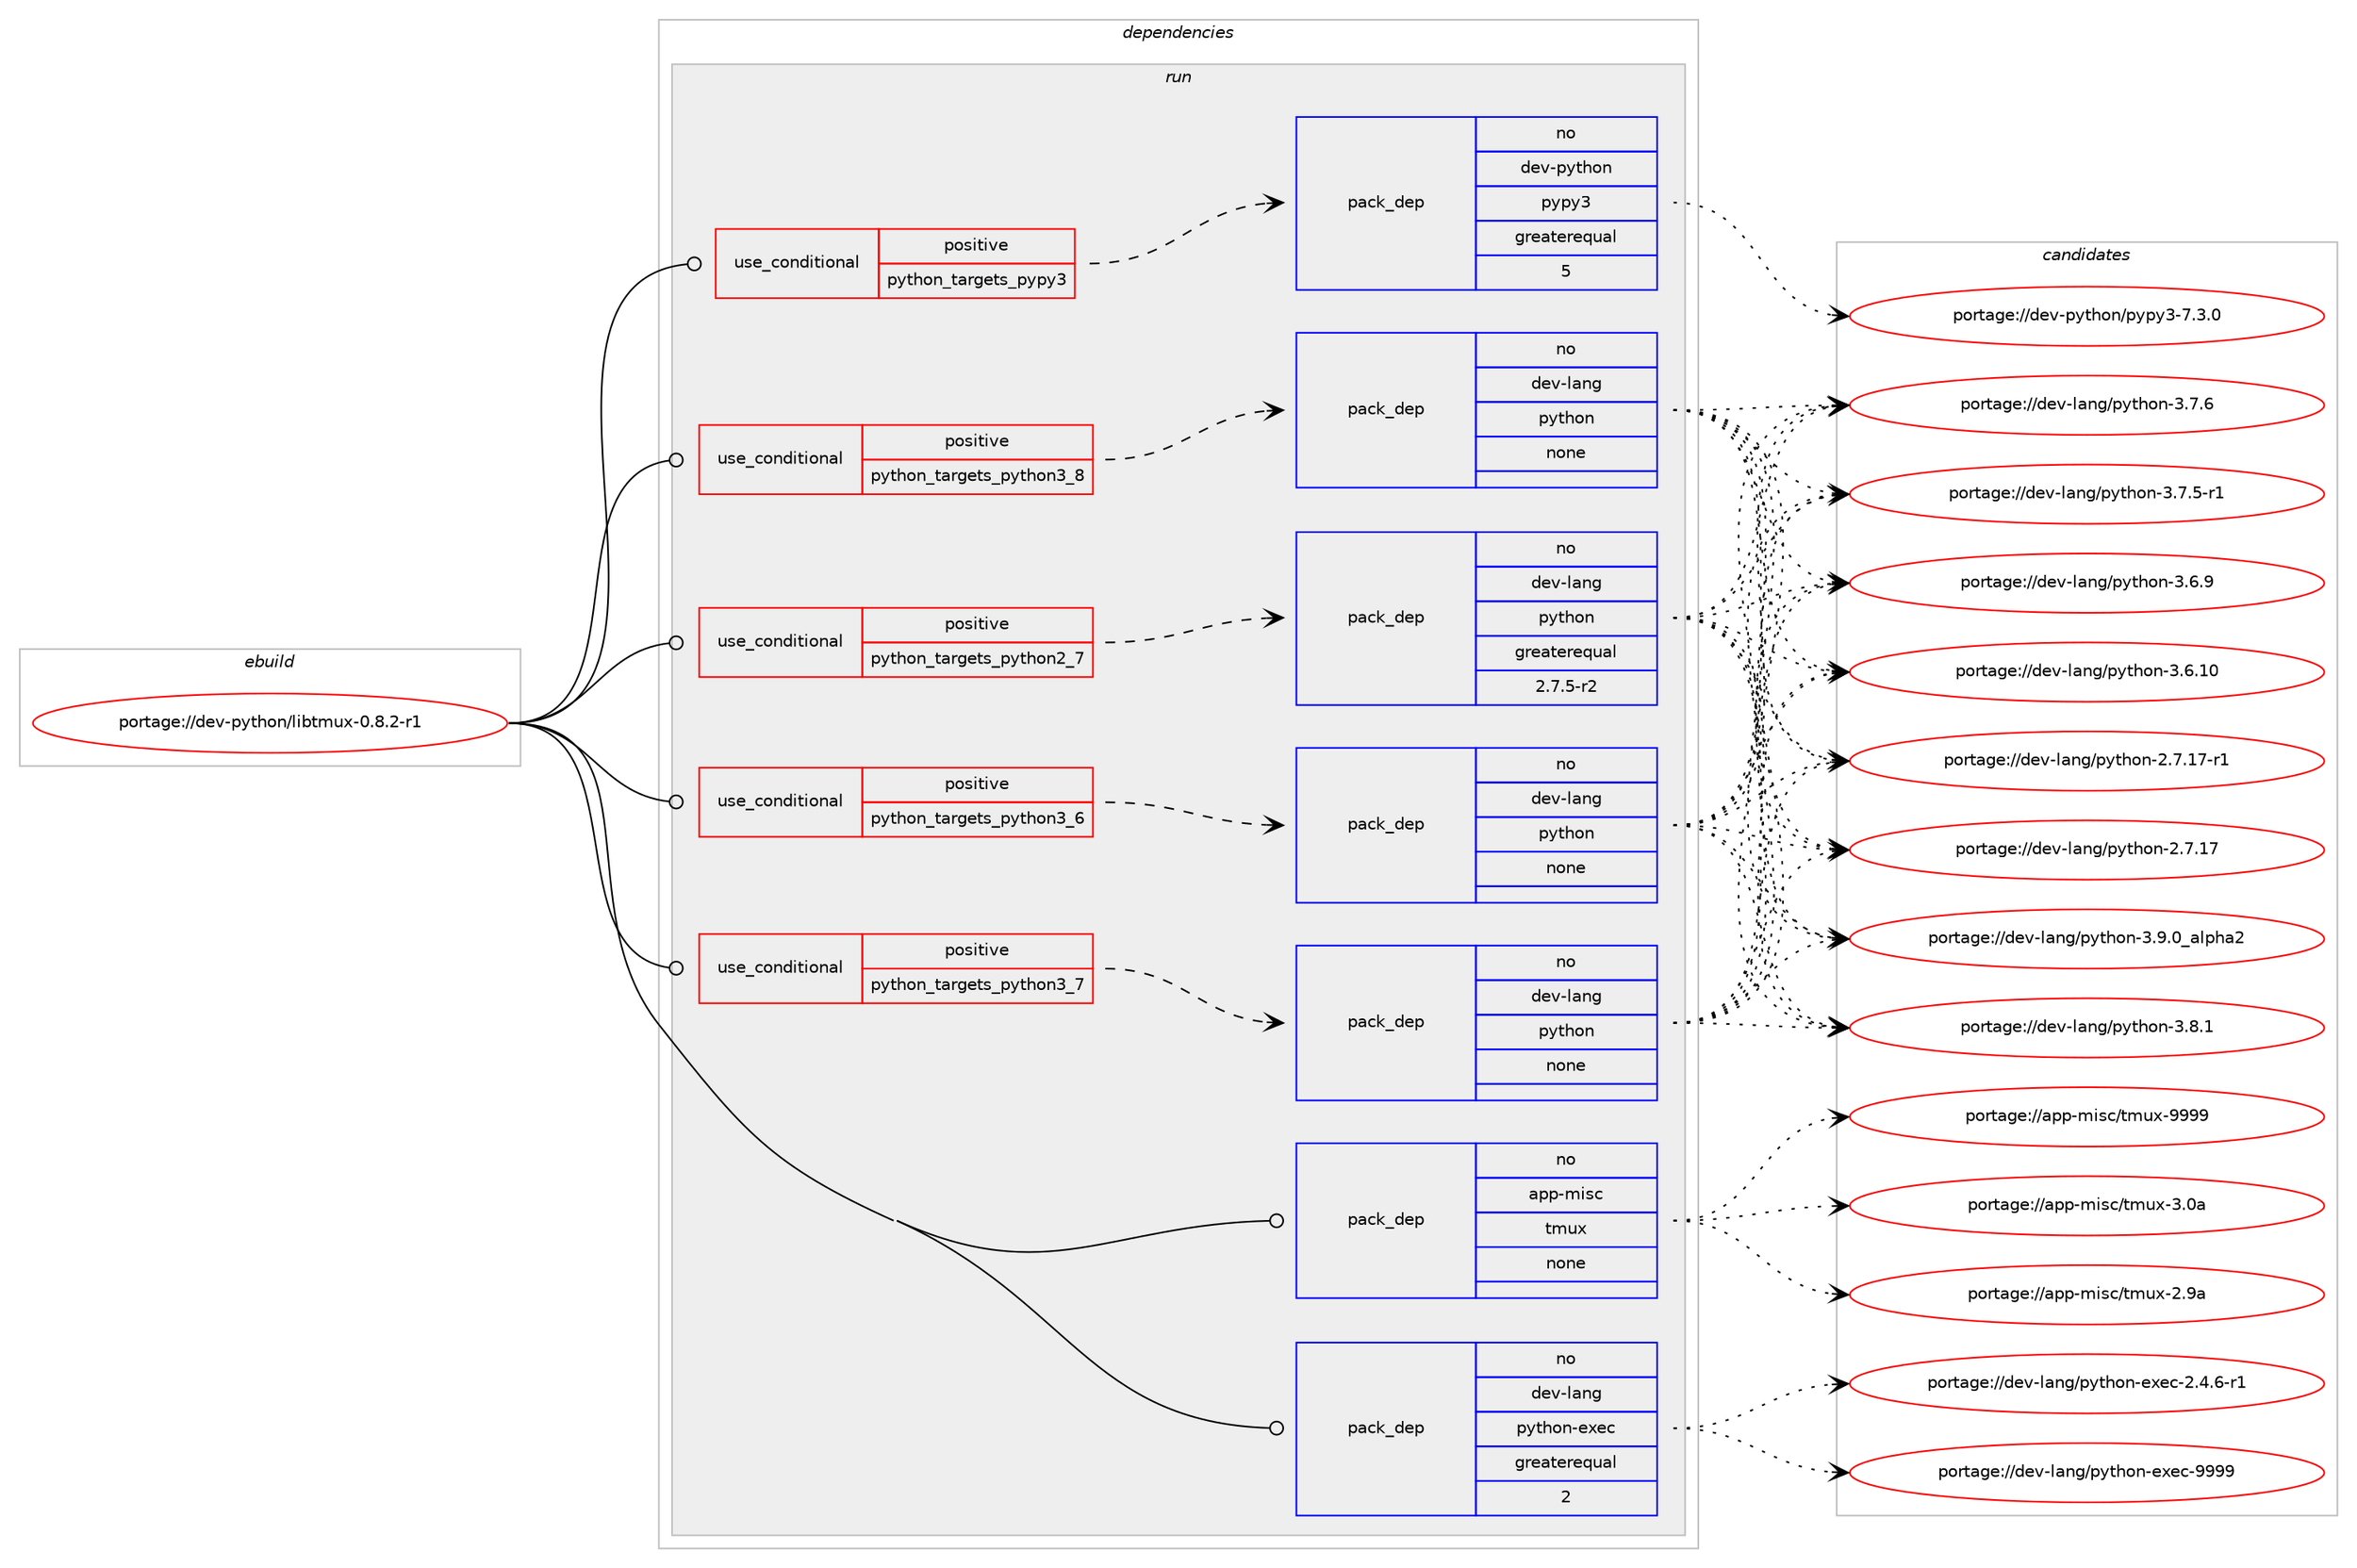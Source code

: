 digraph prolog {

# *************
# Graph options
# *************

newrank=true;
concentrate=true;
compound=true;
graph [rankdir=LR,fontname=Helvetica,fontsize=10,ranksep=1.5];#, ranksep=2.5, nodesep=0.2];
edge  [arrowhead=vee];
node  [fontname=Helvetica,fontsize=10];

# **********
# The ebuild
# **********

subgraph cluster_leftcol {
color=gray;
label=<<i>ebuild</i>>;
id [label="portage://dev-python/libtmux-0.8.2-r1", color=red, width=4, href="../dev-python/libtmux-0.8.2-r1.svg"];
}

# ****************
# The dependencies
# ****************

subgraph cluster_midcol {
color=gray;
label=<<i>dependencies</i>>;
subgraph cluster_compile {
fillcolor="#eeeeee";
style=filled;
label=<<i>compile</i>>;
}
subgraph cluster_compileandrun {
fillcolor="#eeeeee";
style=filled;
label=<<i>compile and run</i>>;
}
subgraph cluster_run {
fillcolor="#eeeeee";
style=filled;
label=<<i>run</i>>;
subgraph cond113482 {
dependency452274 [label=<<TABLE BORDER="0" CELLBORDER="1" CELLSPACING="0" CELLPADDING="4"><TR><TD ROWSPAN="3" CELLPADDING="10">use_conditional</TD></TR><TR><TD>positive</TD></TR><TR><TD>python_targets_pypy3</TD></TR></TABLE>>, shape=none, color=red];
subgraph pack333812 {
dependency452275 [label=<<TABLE BORDER="0" CELLBORDER="1" CELLSPACING="0" CELLPADDING="4" WIDTH="220"><TR><TD ROWSPAN="6" CELLPADDING="30">pack_dep</TD></TR><TR><TD WIDTH="110">no</TD></TR><TR><TD>dev-python</TD></TR><TR><TD>pypy3</TD></TR><TR><TD>greaterequal</TD></TR><TR><TD>5</TD></TR></TABLE>>, shape=none, color=blue];
}
dependency452274:e -> dependency452275:w [weight=20,style="dashed",arrowhead="vee"];
}
id:e -> dependency452274:w [weight=20,style="solid",arrowhead="odot"];
subgraph cond113483 {
dependency452276 [label=<<TABLE BORDER="0" CELLBORDER="1" CELLSPACING="0" CELLPADDING="4"><TR><TD ROWSPAN="3" CELLPADDING="10">use_conditional</TD></TR><TR><TD>positive</TD></TR><TR><TD>python_targets_python2_7</TD></TR></TABLE>>, shape=none, color=red];
subgraph pack333813 {
dependency452277 [label=<<TABLE BORDER="0" CELLBORDER="1" CELLSPACING="0" CELLPADDING="4" WIDTH="220"><TR><TD ROWSPAN="6" CELLPADDING="30">pack_dep</TD></TR><TR><TD WIDTH="110">no</TD></TR><TR><TD>dev-lang</TD></TR><TR><TD>python</TD></TR><TR><TD>greaterequal</TD></TR><TR><TD>2.7.5-r2</TD></TR></TABLE>>, shape=none, color=blue];
}
dependency452276:e -> dependency452277:w [weight=20,style="dashed",arrowhead="vee"];
}
id:e -> dependency452276:w [weight=20,style="solid",arrowhead="odot"];
subgraph cond113484 {
dependency452278 [label=<<TABLE BORDER="0" CELLBORDER="1" CELLSPACING="0" CELLPADDING="4"><TR><TD ROWSPAN="3" CELLPADDING="10">use_conditional</TD></TR><TR><TD>positive</TD></TR><TR><TD>python_targets_python3_6</TD></TR></TABLE>>, shape=none, color=red];
subgraph pack333814 {
dependency452279 [label=<<TABLE BORDER="0" CELLBORDER="1" CELLSPACING="0" CELLPADDING="4" WIDTH="220"><TR><TD ROWSPAN="6" CELLPADDING="30">pack_dep</TD></TR><TR><TD WIDTH="110">no</TD></TR><TR><TD>dev-lang</TD></TR><TR><TD>python</TD></TR><TR><TD>none</TD></TR><TR><TD></TD></TR></TABLE>>, shape=none, color=blue];
}
dependency452278:e -> dependency452279:w [weight=20,style="dashed",arrowhead="vee"];
}
id:e -> dependency452278:w [weight=20,style="solid",arrowhead="odot"];
subgraph cond113485 {
dependency452280 [label=<<TABLE BORDER="0" CELLBORDER="1" CELLSPACING="0" CELLPADDING="4"><TR><TD ROWSPAN="3" CELLPADDING="10">use_conditional</TD></TR><TR><TD>positive</TD></TR><TR><TD>python_targets_python3_7</TD></TR></TABLE>>, shape=none, color=red];
subgraph pack333815 {
dependency452281 [label=<<TABLE BORDER="0" CELLBORDER="1" CELLSPACING="0" CELLPADDING="4" WIDTH="220"><TR><TD ROWSPAN="6" CELLPADDING="30">pack_dep</TD></TR><TR><TD WIDTH="110">no</TD></TR><TR><TD>dev-lang</TD></TR><TR><TD>python</TD></TR><TR><TD>none</TD></TR><TR><TD></TD></TR></TABLE>>, shape=none, color=blue];
}
dependency452280:e -> dependency452281:w [weight=20,style="dashed",arrowhead="vee"];
}
id:e -> dependency452280:w [weight=20,style="solid",arrowhead="odot"];
subgraph cond113486 {
dependency452282 [label=<<TABLE BORDER="0" CELLBORDER="1" CELLSPACING="0" CELLPADDING="4"><TR><TD ROWSPAN="3" CELLPADDING="10">use_conditional</TD></TR><TR><TD>positive</TD></TR><TR><TD>python_targets_python3_8</TD></TR></TABLE>>, shape=none, color=red];
subgraph pack333816 {
dependency452283 [label=<<TABLE BORDER="0" CELLBORDER="1" CELLSPACING="0" CELLPADDING="4" WIDTH="220"><TR><TD ROWSPAN="6" CELLPADDING="30">pack_dep</TD></TR><TR><TD WIDTH="110">no</TD></TR><TR><TD>dev-lang</TD></TR><TR><TD>python</TD></TR><TR><TD>none</TD></TR><TR><TD></TD></TR></TABLE>>, shape=none, color=blue];
}
dependency452282:e -> dependency452283:w [weight=20,style="dashed",arrowhead="vee"];
}
id:e -> dependency452282:w [weight=20,style="solid",arrowhead="odot"];
subgraph pack333817 {
dependency452284 [label=<<TABLE BORDER="0" CELLBORDER="1" CELLSPACING="0" CELLPADDING="4" WIDTH="220"><TR><TD ROWSPAN="6" CELLPADDING="30">pack_dep</TD></TR><TR><TD WIDTH="110">no</TD></TR><TR><TD>app-misc</TD></TR><TR><TD>tmux</TD></TR><TR><TD>none</TD></TR><TR><TD></TD></TR></TABLE>>, shape=none, color=blue];
}
id:e -> dependency452284:w [weight=20,style="solid",arrowhead="odot"];
subgraph pack333818 {
dependency452285 [label=<<TABLE BORDER="0" CELLBORDER="1" CELLSPACING="0" CELLPADDING="4" WIDTH="220"><TR><TD ROWSPAN="6" CELLPADDING="30">pack_dep</TD></TR><TR><TD WIDTH="110">no</TD></TR><TR><TD>dev-lang</TD></TR><TR><TD>python-exec</TD></TR><TR><TD>greaterequal</TD></TR><TR><TD>2</TD></TR></TABLE>>, shape=none, color=blue];
}
id:e -> dependency452285:w [weight=20,style="solid",arrowhead="odot"];
}
}

# **************
# The candidates
# **************

subgraph cluster_choices {
rank=same;
color=gray;
label=<<i>candidates</i>>;

subgraph choice333812 {
color=black;
nodesep=1;
choice100101118451121211161041111104711212111212151455546514648 [label="portage://dev-python/pypy3-7.3.0", color=red, width=4,href="../dev-python/pypy3-7.3.0.svg"];
dependency452275:e -> choice100101118451121211161041111104711212111212151455546514648:w [style=dotted,weight="100"];
}
subgraph choice333813 {
color=black;
nodesep=1;
choice10010111845108971101034711212111610411111045514657464895971081121049750 [label="portage://dev-lang/python-3.9.0_alpha2", color=red, width=4,href="../dev-lang/python-3.9.0_alpha2.svg"];
choice100101118451089711010347112121116104111110455146564649 [label="portage://dev-lang/python-3.8.1", color=red, width=4,href="../dev-lang/python-3.8.1.svg"];
choice100101118451089711010347112121116104111110455146554654 [label="portage://dev-lang/python-3.7.6", color=red, width=4,href="../dev-lang/python-3.7.6.svg"];
choice1001011184510897110103471121211161041111104551465546534511449 [label="portage://dev-lang/python-3.7.5-r1", color=red, width=4,href="../dev-lang/python-3.7.5-r1.svg"];
choice100101118451089711010347112121116104111110455146544657 [label="portage://dev-lang/python-3.6.9", color=red, width=4,href="../dev-lang/python-3.6.9.svg"];
choice10010111845108971101034711212111610411111045514654464948 [label="portage://dev-lang/python-3.6.10", color=red, width=4,href="../dev-lang/python-3.6.10.svg"];
choice100101118451089711010347112121116104111110455046554649554511449 [label="portage://dev-lang/python-2.7.17-r1", color=red, width=4,href="../dev-lang/python-2.7.17-r1.svg"];
choice10010111845108971101034711212111610411111045504655464955 [label="portage://dev-lang/python-2.7.17", color=red, width=4,href="../dev-lang/python-2.7.17.svg"];
dependency452277:e -> choice10010111845108971101034711212111610411111045514657464895971081121049750:w [style=dotted,weight="100"];
dependency452277:e -> choice100101118451089711010347112121116104111110455146564649:w [style=dotted,weight="100"];
dependency452277:e -> choice100101118451089711010347112121116104111110455146554654:w [style=dotted,weight="100"];
dependency452277:e -> choice1001011184510897110103471121211161041111104551465546534511449:w [style=dotted,weight="100"];
dependency452277:e -> choice100101118451089711010347112121116104111110455146544657:w [style=dotted,weight="100"];
dependency452277:e -> choice10010111845108971101034711212111610411111045514654464948:w [style=dotted,weight="100"];
dependency452277:e -> choice100101118451089711010347112121116104111110455046554649554511449:w [style=dotted,weight="100"];
dependency452277:e -> choice10010111845108971101034711212111610411111045504655464955:w [style=dotted,weight="100"];
}
subgraph choice333814 {
color=black;
nodesep=1;
choice10010111845108971101034711212111610411111045514657464895971081121049750 [label="portage://dev-lang/python-3.9.0_alpha2", color=red, width=4,href="../dev-lang/python-3.9.0_alpha2.svg"];
choice100101118451089711010347112121116104111110455146564649 [label="portage://dev-lang/python-3.8.1", color=red, width=4,href="../dev-lang/python-3.8.1.svg"];
choice100101118451089711010347112121116104111110455146554654 [label="portage://dev-lang/python-3.7.6", color=red, width=4,href="../dev-lang/python-3.7.6.svg"];
choice1001011184510897110103471121211161041111104551465546534511449 [label="portage://dev-lang/python-3.7.5-r1", color=red, width=4,href="../dev-lang/python-3.7.5-r1.svg"];
choice100101118451089711010347112121116104111110455146544657 [label="portage://dev-lang/python-3.6.9", color=red, width=4,href="../dev-lang/python-3.6.9.svg"];
choice10010111845108971101034711212111610411111045514654464948 [label="portage://dev-lang/python-3.6.10", color=red, width=4,href="../dev-lang/python-3.6.10.svg"];
choice100101118451089711010347112121116104111110455046554649554511449 [label="portage://dev-lang/python-2.7.17-r1", color=red, width=4,href="../dev-lang/python-2.7.17-r1.svg"];
choice10010111845108971101034711212111610411111045504655464955 [label="portage://dev-lang/python-2.7.17", color=red, width=4,href="../dev-lang/python-2.7.17.svg"];
dependency452279:e -> choice10010111845108971101034711212111610411111045514657464895971081121049750:w [style=dotted,weight="100"];
dependency452279:e -> choice100101118451089711010347112121116104111110455146564649:w [style=dotted,weight="100"];
dependency452279:e -> choice100101118451089711010347112121116104111110455146554654:w [style=dotted,weight="100"];
dependency452279:e -> choice1001011184510897110103471121211161041111104551465546534511449:w [style=dotted,weight="100"];
dependency452279:e -> choice100101118451089711010347112121116104111110455146544657:w [style=dotted,weight="100"];
dependency452279:e -> choice10010111845108971101034711212111610411111045514654464948:w [style=dotted,weight="100"];
dependency452279:e -> choice100101118451089711010347112121116104111110455046554649554511449:w [style=dotted,weight="100"];
dependency452279:e -> choice10010111845108971101034711212111610411111045504655464955:w [style=dotted,weight="100"];
}
subgraph choice333815 {
color=black;
nodesep=1;
choice10010111845108971101034711212111610411111045514657464895971081121049750 [label="portage://dev-lang/python-3.9.0_alpha2", color=red, width=4,href="../dev-lang/python-3.9.0_alpha2.svg"];
choice100101118451089711010347112121116104111110455146564649 [label="portage://dev-lang/python-3.8.1", color=red, width=4,href="../dev-lang/python-3.8.1.svg"];
choice100101118451089711010347112121116104111110455146554654 [label="portage://dev-lang/python-3.7.6", color=red, width=4,href="../dev-lang/python-3.7.6.svg"];
choice1001011184510897110103471121211161041111104551465546534511449 [label="portage://dev-lang/python-3.7.5-r1", color=red, width=4,href="../dev-lang/python-3.7.5-r1.svg"];
choice100101118451089711010347112121116104111110455146544657 [label="portage://dev-lang/python-3.6.9", color=red, width=4,href="../dev-lang/python-3.6.9.svg"];
choice10010111845108971101034711212111610411111045514654464948 [label="portage://dev-lang/python-3.6.10", color=red, width=4,href="../dev-lang/python-3.6.10.svg"];
choice100101118451089711010347112121116104111110455046554649554511449 [label="portage://dev-lang/python-2.7.17-r1", color=red, width=4,href="../dev-lang/python-2.7.17-r1.svg"];
choice10010111845108971101034711212111610411111045504655464955 [label="portage://dev-lang/python-2.7.17", color=red, width=4,href="../dev-lang/python-2.7.17.svg"];
dependency452281:e -> choice10010111845108971101034711212111610411111045514657464895971081121049750:w [style=dotted,weight="100"];
dependency452281:e -> choice100101118451089711010347112121116104111110455146564649:w [style=dotted,weight="100"];
dependency452281:e -> choice100101118451089711010347112121116104111110455146554654:w [style=dotted,weight="100"];
dependency452281:e -> choice1001011184510897110103471121211161041111104551465546534511449:w [style=dotted,weight="100"];
dependency452281:e -> choice100101118451089711010347112121116104111110455146544657:w [style=dotted,weight="100"];
dependency452281:e -> choice10010111845108971101034711212111610411111045514654464948:w [style=dotted,weight="100"];
dependency452281:e -> choice100101118451089711010347112121116104111110455046554649554511449:w [style=dotted,weight="100"];
dependency452281:e -> choice10010111845108971101034711212111610411111045504655464955:w [style=dotted,weight="100"];
}
subgraph choice333816 {
color=black;
nodesep=1;
choice10010111845108971101034711212111610411111045514657464895971081121049750 [label="portage://dev-lang/python-3.9.0_alpha2", color=red, width=4,href="../dev-lang/python-3.9.0_alpha2.svg"];
choice100101118451089711010347112121116104111110455146564649 [label="portage://dev-lang/python-3.8.1", color=red, width=4,href="../dev-lang/python-3.8.1.svg"];
choice100101118451089711010347112121116104111110455146554654 [label="portage://dev-lang/python-3.7.6", color=red, width=4,href="../dev-lang/python-3.7.6.svg"];
choice1001011184510897110103471121211161041111104551465546534511449 [label="portage://dev-lang/python-3.7.5-r1", color=red, width=4,href="../dev-lang/python-3.7.5-r1.svg"];
choice100101118451089711010347112121116104111110455146544657 [label="portage://dev-lang/python-3.6.9", color=red, width=4,href="../dev-lang/python-3.6.9.svg"];
choice10010111845108971101034711212111610411111045514654464948 [label="portage://dev-lang/python-3.6.10", color=red, width=4,href="../dev-lang/python-3.6.10.svg"];
choice100101118451089711010347112121116104111110455046554649554511449 [label="portage://dev-lang/python-2.7.17-r1", color=red, width=4,href="../dev-lang/python-2.7.17-r1.svg"];
choice10010111845108971101034711212111610411111045504655464955 [label="portage://dev-lang/python-2.7.17", color=red, width=4,href="../dev-lang/python-2.7.17.svg"];
dependency452283:e -> choice10010111845108971101034711212111610411111045514657464895971081121049750:w [style=dotted,weight="100"];
dependency452283:e -> choice100101118451089711010347112121116104111110455146564649:w [style=dotted,weight="100"];
dependency452283:e -> choice100101118451089711010347112121116104111110455146554654:w [style=dotted,weight="100"];
dependency452283:e -> choice1001011184510897110103471121211161041111104551465546534511449:w [style=dotted,weight="100"];
dependency452283:e -> choice100101118451089711010347112121116104111110455146544657:w [style=dotted,weight="100"];
dependency452283:e -> choice10010111845108971101034711212111610411111045514654464948:w [style=dotted,weight="100"];
dependency452283:e -> choice100101118451089711010347112121116104111110455046554649554511449:w [style=dotted,weight="100"];
dependency452283:e -> choice10010111845108971101034711212111610411111045504655464955:w [style=dotted,weight="100"];
}
subgraph choice333817 {
color=black;
nodesep=1;
choice971121124510910511599471161091171204557575757 [label="portage://app-misc/tmux-9999", color=red, width=4,href="../app-misc/tmux-9999.svg"];
choice971121124510910511599471161091171204551464897 [label="portage://app-misc/tmux-3.0a", color=red, width=4,href="../app-misc/tmux-3.0a.svg"];
choice971121124510910511599471161091171204550465797 [label="portage://app-misc/tmux-2.9a", color=red, width=4,href="../app-misc/tmux-2.9a.svg"];
dependency452284:e -> choice971121124510910511599471161091171204557575757:w [style=dotted,weight="100"];
dependency452284:e -> choice971121124510910511599471161091171204551464897:w [style=dotted,weight="100"];
dependency452284:e -> choice971121124510910511599471161091171204550465797:w [style=dotted,weight="100"];
}
subgraph choice333818 {
color=black;
nodesep=1;
choice10010111845108971101034711212111610411111045101120101994557575757 [label="portage://dev-lang/python-exec-9999", color=red, width=4,href="../dev-lang/python-exec-9999.svg"];
choice10010111845108971101034711212111610411111045101120101994550465246544511449 [label="portage://dev-lang/python-exec-2.4.6-r1", color=red, width=4,href="../dev-lang/python-exec-2.4.6-r1.svg"];
dependency452285:e -> choice10010111845108971101034711212111610411111045101120101994557575757:w [style=dotted,weight="100"];
dependency452285:e -> choice10010111845108971101034711212111610411111045101120101994550465246544511449:w [style=dotted,weight="100"];
}
}

}
